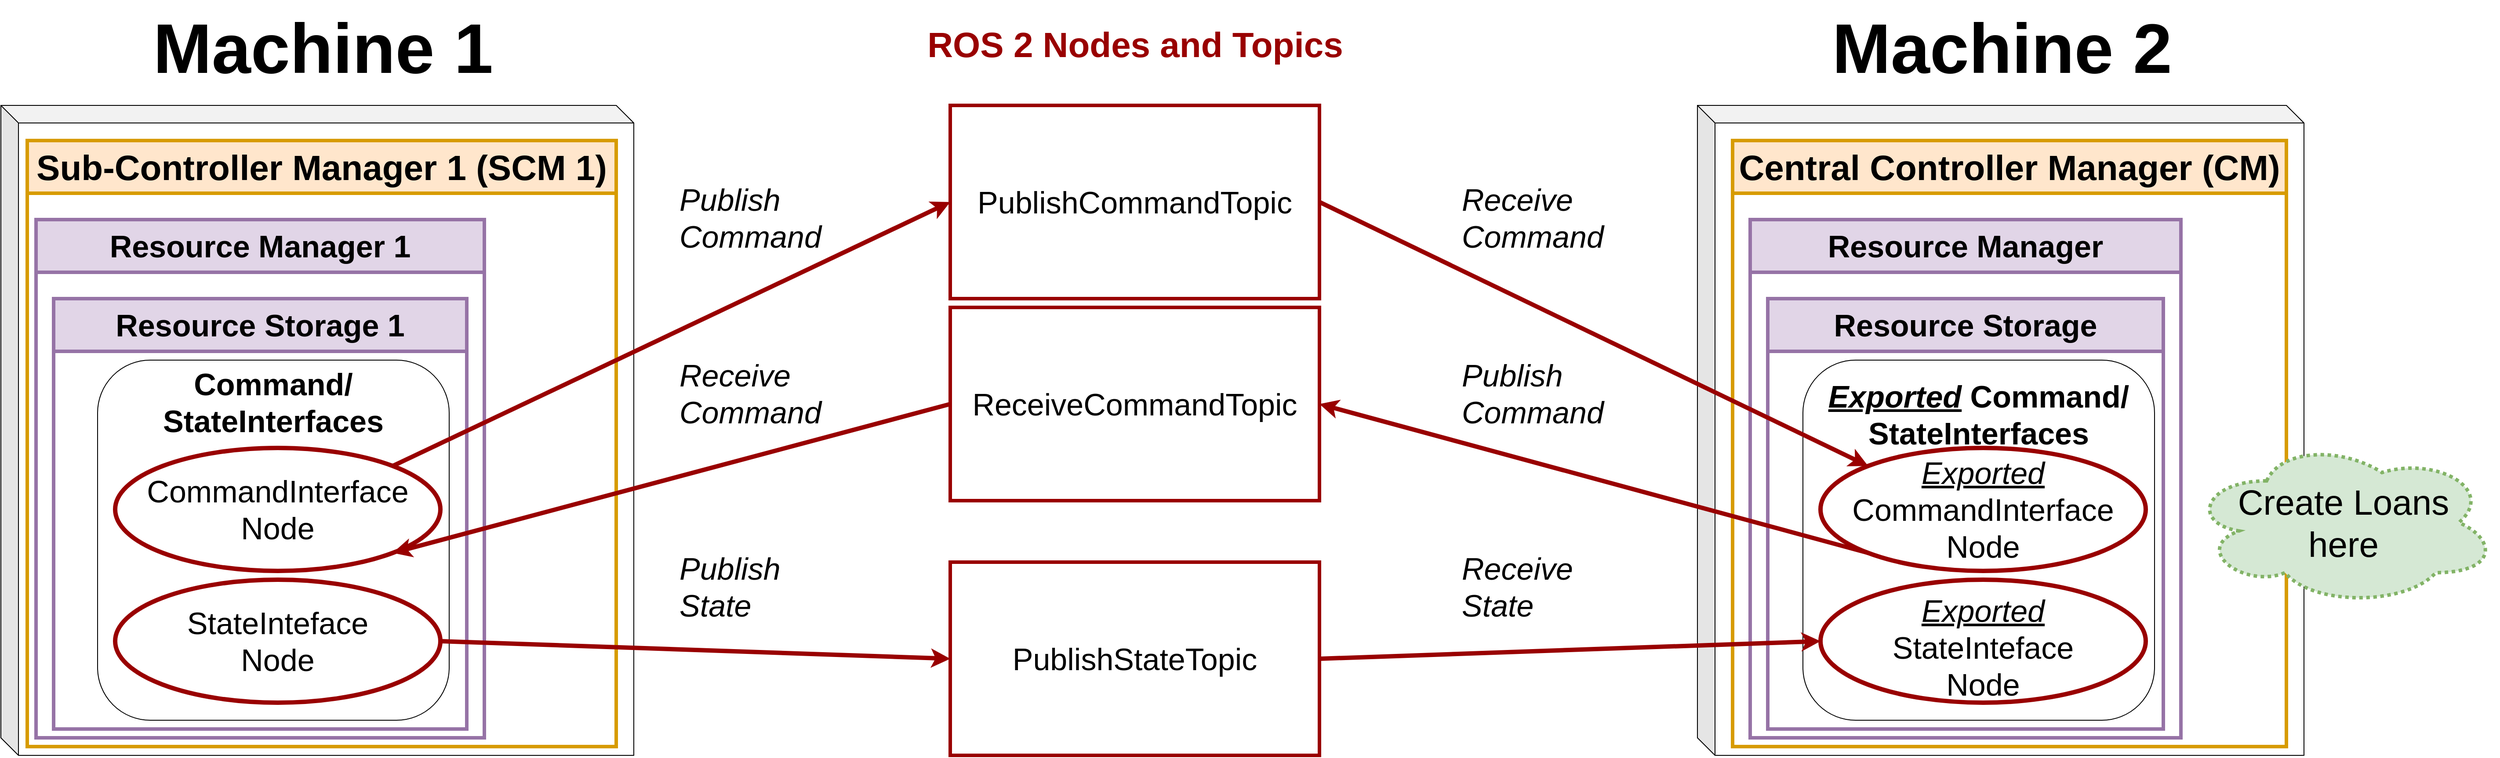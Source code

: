 <mxfile version="21.2.0" type="device">
  <diagram name="Page-1" id="56QPCwbd0cLktFSz25ie">
    <mxGraphModel dx="2600" dy="1333" grid="1" gridSize="10" guides="1" tooltips="1" connect="1" arrows="1" fold="1" page="1" pageScale="1" pageWidth="850" pageHeight="1100" math="0" shadow="0">
      <root>
        <mxCell id="0" />
        <mxCell id="1" parent="0" />
        <mxCell id="Qk9qD6PRYy8a2zJd2hO1-56" value="" style="shape=cube;whiteSpace=wrap;html=1;boundedLbl=1;backgroundOutline=1;darkOpacity=0.05;darkOpacity2=0.1;fillColor=none;" parent="1" vertex="1">
          <mxGeometry x="100" y="520" width="720" height="740" as="geometry" />
        </mxCell>
        <mxCell id="k2swmo7qzIprsYgqh0As-2" value="&lt;font style=&quot;font-size: 35px;&quot;&gt;Resource Storage 1&lt;br&gt;&lt;/font&gt;" style="swimlane;whiteSpace=wrap;html=1;startSize=60;strokeWidth=4;fillColor=#e1d5e7;strokeColor=#9673a6;" parent="1" vertex="1">
          <mxGeometry x="160" y="740" width="470" height="490" as="geometry" />
        </mxCell>
        <mxCell id="k2swmo7qzIprsYgqh0As-3" value="&lt;font style=&quot;font-size: 35px;&quot;&gt;Resource Manager 1&lt;br&gt;&lt;/font&gt;" style="swimlane;whiteSpace=wrap;html=1;startSize=60;strokeWidth=4;fillColor=#e1d5e7;strokeColor=#9673a6;" parent="1" vertex="1">
          <mxGeometry x="140" y="650" width="510" height="590" as="geometry" />
        </mxCell>
        <mxCell id="k2swmo7qzIprsYgqh0As-4" value="&lt;font style=&quot;font-size: 40px;&quot;&gt;Sub-Controller Manager 1 (SCM 1)&lt;br&gt;&lt;/font&gt;" style="swimlane;whiteSpace=wrap;html=1;startSize=60;strokeWidth=4;fillColor=#ffe6cc;strokeColor=#d79b00;" parent="1" vertex="1">
          <mxGeometry x="130" y="560" width="670" height="690" as="geometry" />
        </mxCell>
        <mxCell id="k2swmo7qzIprsYgqh0As-25" value="&lt;div&gt;&lt;b&gt;&lt;font style=&quot;font-size: 35px;&quot;&gt;Command/&lt;/font&gt;&lt;/b&gt;&lt;/div&gt;&lt;div&gt;&lt;b&gt;&lt;font style=&quot;font-size: 35px;&quot;&gt;StateInterfaces&lt;/font&gt;&lt;/b&gt;&lt;/div&gt;" style="rounded=1;whiteSpace=wrap;html=1;verticalAlign=top;" parent="k2swmo7qzIprsYgqh0As-4" vertex="1">
          <mxGeometry x="80" y="250" width="400" height="410" as="geometry" />
        </mxCell>
        <mxCell id="Id3zEx_MKuF8qYqqnzGw-2" value="&lt;div style=&quot;font-size: 35px;&quot;&gt;&lt;font style=&quot;font-size: 35px;&quot;&gt;CommandInterface&lt;/font&gt;&lt;/div&gt;&lt;div style=&quot;font-size: 35px;&quot;&gt;&lt;font style=&quot;font-size: 35px;&quot;&gt;Node&lt;font style=&quot;font-size: 35px;&quot;&gt;&lt;br&gt;&lt;/font&gt;&lt;/font&gt;&lt;/div&gt;" style="ellipse;whiteSpace=wrap;html=1;strokeColor=#990000;strokeWidth=5;" vertex="1" parent="k2swmo7qzIprsYgqh0As-4">
          <mxGeometry x="100" y="350" width="370" height="140" as="geometry" />
        </mxCell>
        <mxCell id="Id3zEx_MKuF8qYqqnzGw-10" value="&lt;div style=&quot;font-size: 35px;&quot;&gt;&lt;font style=&quot;font-size: 35px;&quot;&gt;StateInteface&lt;/font&gt;&lt;/div&gt;&lt;div style=&quot;font-size: 35px;&quot;&gt;&lt;font style=&quot;font-size: 35px;&quot;&gt;Node&lt;font style=&quot;font-size: 35px;&quot;&gt;&lt;br&gt;&lt;/font&gt;&lt;/font&gt;&lt;/div&gt;" style="ellipse;whiteSpace=wrap;html=1;strokeColor=#990000;strokeWidth=5;" vertex="1" parent="k2swmo7qzIprsYgqh0As-4">
          <mxGeometry x="100" y="500" width="370" height="140" as="geometry" />
        </mxCell>
        <mxCell id="Qk9qD6PRYy8a2zJd2hO1-57" value="&lt;b&gt;&lt;font style=&quot;font-size: 80px;&quot;&gt;&amp;nbsp;Machine 1&lt;br&gt;&lt;/font&gt;&lt;/b&gt;" style="text;html=1;align=center;verticalAlign=middle;resizable=0;points=[];autosize=1;strokeColor=none;fillColor=none;" parent="1" vertex="1">
          <mxGeometry x="240" y="400" width="430" height="110" as="geometry" />
        </mxCell>
        <mxCell id="Id3zEx_MKuF8qYqqnzGw-23" style="rounded=0;orthogonalLoop=1;jettySize=auto;html=1;exitX=0;exitY=0.5;exitDx=0;exitDy=0;entryX=1;entryY=1;entryDx=0;entryDy=0;strokeWidth=5;strokeColor=#990000;" edge="1" parent="1" source="Id3zEx_MKuF8qYqqnzGw-7" target="Id3zEx_MKuF8qYqqnzGw-2">
          <mxGeometry relative="1" as="geometry" />
        </mxCell>
        <mxCell id="Id3zEx_MKuF8qYqqnzGw-7" value="&lt;font style=&quot;font-size: 35px;&quot;&gt;ReceiveCommandTopic&lt;/font&gt;" style="rounded=0;whiteSpace=wrap;html=1;labelBackgroundColor=none;strokeWidth=4;strokeColor=#990000;" vertex="1" parent="1">
          <mxGeometry x="1180" y="750" width="420" height="220" as="geometry" />
        </mxCell>
        <mxCell id="Id3zEx_MKuF8qYqqnzGw-8" value="&lt;font style=&quot;font-size: 35px;&quot;&gt;PublishCommandTopic&lt;/font&gt;" style="rounded=0;whiteSpace=wrap;html=1;labelBackgroundColor=none;strokeWidth=4;strokeColor=#990000;" vertex="1" parent="1">
          <mxGeometry x="1180" y="520" width="420" height="220" as="geometry" />
        </mxCell>
        <mxCell id="Id3zEx_MKuF8qYqqnzGw-9" value="&lt;font style=&quot;font-size: 35px;&quot;&gt;PublishStateTopic&lt;/font&gt;" style="rounded=0;whiteSpace=wrap;html=1;labelBackgroundColor=none;strokeWidth=4;strokeColor=#990000;" vertex="1" parent="1">
          <mxGeometry x="1180" y="1040" width="420" height="220" as="geometry" />
        </mxCell>
        <mxCell id="Id3zEx_MKuF8qYqqnzGw-11" value="" style="shape=cube;whiteSpace=wrap;html=1;boundedLbl=1;backgroundOutline=1;darkOpacity=0.05;darkOpacity2=0.1;fillColor=none;" vertex="1" parent="1">
          <mxGeometry x="2030" y="520" width="690" height="740" as="geometry" />
        </mxCell>
        <mxCell id="Id3zEx_MKuF8qYqqnzGw-12" value="&lt;font style=&quot;font-size: 35px;&quot;&gt;Resource Storage &lt;br&gt;&lt;/font&gt;" style="swimlane;whiteSpace=wrap;html=1;startSize=60;strokeWidth=4;fillColor=#e1d5e7;strokeColor=#9673a6;" vertex="1" parent="1">
          <mxGeometry x="2110" y="740" width="450" height="490" as="geometry" />
        </mxCell>
        <mxCell id="Id3zEx_MKuF8qYqqnzGw-13" value="&lt;font style=&quot;font-size: 35px;&quot;&gt;Resource Manager &lt;br&gt;&lt;/font&gt;" style="swimlane;whiteSpace=wrap;html=1;startSize=60;strokeWidth=4;fillColor=#e1d5e7;strokeColor=#9673a6;" vertex="1" parent="1">
          <mxGeometry x="2090" y="650" width="490" height="590" as="geometry" />
        </mxCell>
        <mxCell id="Id3zEx_MKuF8qYqqnzGw-14" value="&lt;font style=&quot;font-size: 40px;&quot;&gt;Central Controller Manager (CM)&lt;br&gt;&lt;/font&gt;" style="swimlane;whiteSpace=wrap;html=1;startSize=60;strokeWidth=4;fillColor=#ffe6cc;strokeColor=#d79b00;" vertex="1" parent="1">
          <mxGeometry x="2070" y="560" width="630" height="690" as="geometry" />
        </mxCell>
        <mxCell id="Id3zEx_MKuF8qYqqnzGw-15" value="&lt;i&gt;&lt;br&gt;&lt;/i&gt;&lt;div&gt;&lt;b&gt;&lt;i&gt;&lt;font style=&quot;font-size: 35px;&quot;&gt;&lt;u&gt;Exported&lt;/u&gt;&lt;/font&gt;&lt;/i&gt;&lt;font style=&quot;font-size: 35px;&quot;&gt; Command/&lt;/font&gt;&lt;/b&gt;&lt;/div&gt;&lt;div&gt;&lt;b&gt;&lt;font style=&quot;font-size: 35px;&quot;&gt;StateInterfaces&lt;/font&gt;&lt;/b&gt;&lt;/div&gt;" style="rounded=1;whiteSpace=wrap;html=1;verticalAlign=top;" vertex="1" parent="Id3zEx_MKuF8qYqqnzGw-14">
          <mxGeometry x="80" y="250" width="400" height="410" as="geometry" />
        </mxCell>
        <mxCell id="Id3zEx_MKuF8qYqqnzGw-16" value="&lt;div style=&quot;font-size: 35px;&quot;&gt;&lt;font style=&quot;font-size: 35px;&quot;&gt;&lt;i&gt;&lt;u&gt;Exported&lt;/u&gt;&lt;/i&gt;&lt;/font&gt;&lt;/div&gt;&lt;div style=&quot;font-size: 35px;&quot;&gt;&lt;font style=&quot;font-size: 35px;&quot;&gt;CommandInterface&lt;/font&gt;&lt;/div&gt;&lt;div style=&quot;font-size: 35px;&quot;&gt;&lt;font style=&quot;font-size: 35px;&quot;&gt;Node&lt;font style=&quot;font-size: 35px;&quot;&gt;&lt;br&gt;&lt;/font&gt;&lt;/font&gt;&lt;/div&gt;" style="ellipse;whiteSpace=wrap;html=1;strokeColor=#990000;strokeWidth=5;" vertex="1" parent="Id3zEx_MKuF8qYqqnzGw-14">
          <mxGeometry x="100" y="350" width="370" height="140" as="geometry" />
        </mxCell>
        <mxCell id="Id3zEx_MKuF8qYqqnzGw-17" value="&lt;br&gt;&lt;div style=&quot;font-size: 35px;&quot;&gt;&lt;font style=&quot;font-size: 35px;&quot;&gt;&lt;i&gt;&lt;u&gt;Exported&lt;/u&gt;&lt;/i&gt;&lt;/font&gt;&lt;/div&gt;&lt;div style=&quot;font-size: 35px;&quot;&gt;&lt;font style=&quot;font-size: 35px;&quot;&gt;StateInteface&lt;/font&gt;&lt;/div&gt;&lt;div style=&quot;font-size: 35px;&quot;&gt;&lt;font style=&quot;font-size: 35px;&quot;&gt;Node&lt;font style=&quot;font-size: 35px;&quot;&gt;&lt;br&gt;&lt;/font&gt;&lt;/font&gt;&lt;/div&gt;" style="ellipse;whiteSpace=wrap;html=1;strokeColor=#990000;strokeWidth=5;" vertex="1" parent="Id3zEx_MKuF8qYqqnzGw-14">
          <mxGeometry x="100" y="500" width="370" height="140" as="geometry" />
        </mxCell>
        <mxCell id="Id3zEx_MKuF8qYqqnzGw-18" value="&lt;b&gt;&lt;font style=&quot;font-size: 80px;&quot;&gt;&amp;nbsp;Machine 2&lt;br&gt;&lt;/font&gt;&lt;/b&gt;" style="text;html=1;align=center;verticalAlign=middle;resizable=0;points=[];autosize=1;strokeColor=none;fillColor=none;" vertex="1" parent="1">
          <mxGeometry x="2150" y="400" width="430" height="110" as="geometry" />
        </mxCell>
        <mxCell id="Id3zEx_MKuF8qYqqnzGw-22" value="" style="rounded=0;orthogonalLoop=1;jettySize=auto;html=1;exitX=1;exitY=0;exitDx=0;exitDy=0;entryX=0;entryY=0.5;entryDx=0;entryDy=0;strokeWidth=5;labelBackgroundColor=none;strokeColor=#990000;" edge="1" parent="1" source="Id3zEx_MKuF8qYqqnzGw-2" target="Id3zEx_MKuF8qYqqnzGw-8">
          <mxGeometry x="0.344" y="98" relative="1" as="geometry">
            <mxPoint as="offset" />
          </mxGeometry>
        </mxCell>
        <mxCell id="Id3zEx_MKuF8qYqqnzGw-26" style="rounded=0;orthogonalLoop=1;jettySize=auto;html=1;exitX=1;exitY=0.5;exitDx=0;exitDy=0;entryX=0;entryY=0.5;entryDx=0;entryDy=0;strokeWidth=5;strokeColor=#990000;" edge="1" parent="1" source="Id3zEx_MKuF8qYqqnzGw-10" target="Id3zEx_MKuF8qYqqnzGw-9">
          <mxGeometry relative="1" as="geometry" />
        </mxCell>
        <mxCell id="Id3zEx_MKuF8qYqqnzGw-28" style="rounded=0;orthogonalLoop=1;jettySize=auto;html=1;exitX=0;exitY=1;exitDx=0;exitDy=0;entryX=1;entryY=0.5;entryDx=0;entryDy=0;strokeWidth=5;strokeColor=#990000;" edge="1" parent="1" source="Id3zEx_MKuF8qYqqnzGw-16" target="Id3zEx_MKuF8qYqqnzGw-7">
          <mxGeometry relative="1" as="geometry" />
        </mxCell>
        <mxCell id="Id3zEx_MKuF8qYqqnzGw-31" value="&lt;div style=&quot;font-size: 35px;&quot;&gt;&lt;i&gt;&lt;font style=&quot;font-size: 35px;&quot;&gt;Receive&lt;/font&gt;&lt;/i&gt;&lt;/div&gt;&lt;div style=&quot;font-size: 35px;&quot;&gt;&lt;i&gt;&lt;font style=&quot;font-size: 35px;&quot;&gt;Command&lt;font style=&quot;font-size: 35px;&quot;&gt;&lt;br&gt;&lt;/font&gt;&lt;/font&gt;&lt;/i&gt;&lt;/div&gt;" style="text;whiteSpace=wrap;html=1;" vertex="1" parent="1">
          <mxGeometry x="870" y="800" width="190" height="110" as="geometry" />
        </mxCell>
        <mxCell id="Id3zEx_MKuF8qYqqnzGw-33" value="&lt;div style=&quot;font-size: 35px;&quot;&gt;&lt;i&gt;&lt;font style=&quot;font-size: 35px;&quot;&gt;Receive&lt;/font&gt;&lt;/i&gt;&lt;/div&gt;&lt;div style=&quot;font-size: 35px;&quot;&gt;&lt;i&gt;&lt;font style=&quot;font-size: 35px;&quot;&gt;Command&lt;font style=&quot;font-size: 35px;&quot;&gt;&lt;br&gt;&lt;/font&gt;&lt;/font&gt;&lt;/i&gt;&lt;/div&gt;" style="text;whiteSpace=wrap;html=1;" vertex="1" parent="1">
          <mxGeometry x="1760" y="600" width="190" height="110" as="geometry" />
        </mxCell>
        <mxCell id="Id3zEx_MKuF8qYqqnzGw-34" value="&lt;div style=&quot;font-size: 35px;&quot;&gt;&lt;i&gt;&lt;font style=&quot;font-size: 35px;&quot;&gt;Publish&lt;/font&gt;&lt;/i&gt;&lt;/div&gt;&lt;div style=&quot;font-size: 35px;&quot;&gt;&lt;i&gt;&lt;font style=&quot;font-size: 35px;&quot;&gt;Command&lt;font style=&quot;font-size: 35px;&quot;&gt;&lt;br&gt;&lt;/font&gt;&lt;/font&gt;&lt;/i&gt;&lt;/div&gt;" style="text;whiteSpace=wrap;html=1;" vertex="1" parent="1">
          <mxGeometry x="1760" y="800" width="190" height="110" as="geometry" />
        </mxCell>
        <mxCell id="Id3zEx_MKuF8qYqqnzGw-35" value="&lt;div style=&quot;font-size: 35px;&quot;&gt;&lt;i&gt;&lt;font style=&quot;font-size: 35px;&quot;&gt;Publish&lt;/font&gt;&lt;/i&gt;&lt;/div&gt;&lt;div style=&quot;font-size: 35px;&quot;&gt;&lt;i&gt;&lt;font style=&quot;font-size: 35px;&quot;&gt;State&lt;font style=&quot;font-size: 35px;&quot;&gt;&lt;br&gt;&lt;/font&gt;&lt;/font&gt;&lt;/i&gt;&lt;/div&gt;" style="text;whiteSpace=wrap;html=1;" vertex="1" parent="1">
          <mxGeometry x="870" y="1020" width="190" height="110" as="geometry" />
        </mxCell>
        <mxCell id="Id3zEx_MKuF8qYqqnzGw-36" value="&lt;div style=&quot;font-size: 35px;&quot;&gt;&lt;i&gt;&lt;font style=&quot;font-size: 35px;&quot;&gt;Receive&lt;/font&gt;&lt;/i&gt;&lt;/div&gt;&lt;div style=&quot;font-size: 35px;&quot;&gt;&lt;i&gt;&lt;font style=&quot;font-size: 35px;&quot;&gt;State&lt;font style=&quot;font-size: 35px;&quot;&gt;&lt;br&gt;&lt;/font&gt;&lt;/font&gt;&lt;/i&gt;&lt;/div&gt;" style="text;whiteSpace=wrap;html=1;" vertex="1" parent="1">
          <mxGeometry x="1760" y="1020" width="190" height="110" as="geometry" />
        </mxCell>
        <mxCell id="Id3zEx_MKuF8qYqqnzGw-37" value="&lt;div style=&quot;font-size: 35px;&quot;&gt;&lt;i&gt;&lt;font style=&quot;font-size: 35px;&quot;&gt;Publish&lt;/font&gt;&lt;/i&gt;&lt;/div&gt;&lt;div style=&quot;font-size: 35px;&quot;&gt;&lt;i&gt;&lt;font style=&quot;font-size: 35px;&quot;&gt;Command&lt;font style=&quot;font-size: 35px;&quot;&gt;&lt;br&gt;&lt;/font&gt;&lt;/font&gt;&lt;/i&gt;&lt;/div&gt;" style="text;whiteSpace=wrap;html=1;" vertex="1" parent="1">
          <mxGeometry x="870" y="600" width="190" height="110" as="geometry" />
        </mxCell>
        <mxCell id="Id3zEx_MKuF8qYqqnzGw-27" style="rounded=0;orthogonalLoop=1;jettySize=auto;html=1;exitX=1;exitY=0.5;exitDx=0;exitDy=0;entryX=0;entryY=0;entryDx=0;entryDy=0;strokeWidth=5;strokeColor=#990000;" edge="1" parent="1" source="Id3zEx_MKuF8qYqqnzGw-8" target="Id3zEx_MKuF8qYqqnzGw-16">
          <mxGeometry relative="1" as="geometry" />
        </mxCell>
        <mxCell id="Id3zEx_MKuF8qYqqnzGw-29" style="rounded=0;orthogonalLoop=1;jettySize=auto;html=1;exitX=1;exitY=0.5;exitDx=0;exitDy=0;entryX=0;entryY=0.5;entryDx=0;entryDy=0;strokeWidth=5;strokeColor=#990000;" edge="1" parent="1" source="Id3zEx_MKuF8qYqqnzGw-9" target="Id3zEx_MKuF8qYqqnzGw-17">
          <mxGeometry relative="1" as="geometry" />
        </mxCell>
        <mxCell id="Id3zEx_MKuF8qYqqnzGw-40" value="&lt;font style=&quot;font-size: 40px;&quot; color=&quot;#990000&quot;&gt;&lt;b&gt;ROS 2 Nodes and Topics&lt;br&gt;&lt;/b&gt;&lt;/font&gt;" style="text;html=1;align=center;verticalAlign=middle;resizable=0;points=[];autosize=1;strokeColor=none;fillColor=none;" vertex="1" parent="1">
          <mxGeometry x="1140" y="420" width="500" height="60" as="geometry" />
        </mxCell>
        <mxCell id="Id3zEx_MKuF8qYqqnzGw-41" value="&lt;div&gt;&lt;font style=&quot;font-size: 40px;&quot;&gt;Create Loans&lt;br&gt;&lt;/font&gt;&lt;/div&gt;&lt;div&gt;&lt;font style=&quot;font-size: 40px;&quot;&gt;here&lt;br&gt;&lt;/font&gt;&lt;/div&gt;" style="ellipse;shape=cloud;whiteSpace=wrap;html=1;strokeWidth=4;dashed=1;dashPattern=1 1;fillColor=#d5e8d4;strokeColor=#82b366;" vertex="1" parent="1">
          <mxGeometry x="2590" y="900" width="350" height="190" as="geometry" />
        </mxCell>
      </root>
    </mxGraphModel>
  </diagram>
</mxfile>
